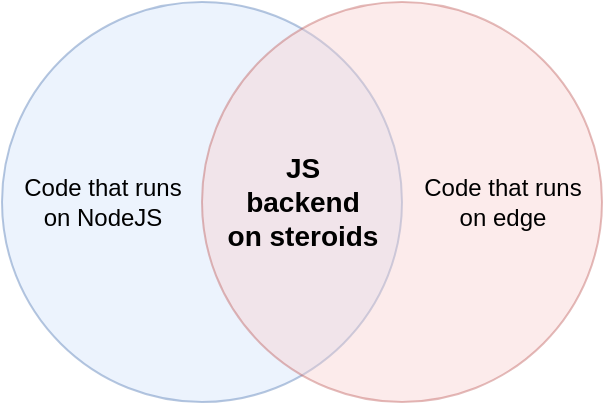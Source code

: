 <mxfile version="23.1.3" type="device">
  <diagram name="1 oldal" id="yTtiCl8wU1QipExr6Qv_">
    <mxGraphModel dx="2234" dy="738" grid="1" gridSize="10" guides="1" tooltips="1" connect="1" arrows="1" fold="1" page="0" pageScale="1" pageWidth="1169" pageHeight="827" math="0" shadow="0">
      <root>
        <mxCell id="0" />
        <mxCell id="1" parent="0" />
        <mxCell id="I_JEJb52zLFdTlIO5UJ--1" value="" style="ellipse;whiteSpace=wrap;html=1;fillColor=#dae8fc;labelBackgroundColor=#FF5E5E;fillStyle=auto;strokeColor=#6c8ebf;opacity=50;" vertex="1" parent="1">
          <mxGeometry x="-800" y="222" width="200" height="200" as="geometry" />
        </mxCell>
        <mxCell id="I_JEJb52zLFdTlIO5UJ--2" value="" style="ellipse;whiteSpace=wrap;html=1;fillStyle=auto;fillColor=#f8cecc;opacity=40;strokeColor=#b85450;" vertex="1" parent="1">
          <mxGeometry x="-700" y="222" width="200" height="200" as="geometry" />
        </mxCell>
        <mxCell id="I_JEJb52zLFdTlIO5UJ--3" value="Code that runs&lt;br&gt;on NodeJS" style="text;html=1;align=center;verticalAlign=middle;resizable=0;points=[];autosize=1;strokeColor=none;fillColor=none;" vertex="1" parent="1">
          <mxGeometry x="-800" y="302" width="100" height="40" as="geometry" />
        </mxCell>
        <mxCell id="I_JEJb52zLFdTlIO5UJ--4" value="Code that runs&lt;br&gt;on edge" style="text;html=1;align=center;verticalAlign=middle;resizable=0;points=[];autosize=1;strokeColor=none;fillColor=none;" vertex="1" parent="1">
          <mxGeometry x="-600" y="302" width="100" height="40" as="geometry" />
        </mxCell>
        <mxCell id="I_JEJb52zLFdTlIO5UJ--5" value="JS&lt;br style=&quot;font-size: 14px;&quot;&gt;backend&lt;br style=&quot;font-size: 14px;&quot;&gt;on steroids" style="text;html=1;align=center;verticalAlign=middle;resizable=0;points=[];autosize=1;strokeColor=none;fillColor=none;rounded=0;fontStyle=1;fontSize=14;" vertex="1" parent="1">
          <mxGeometry x="-700" y="292" width="100" height="60" as="geometry" />
        </mxCell>
      </root>
    </mxGraphModel>
  </diagram>
</mxfile>
